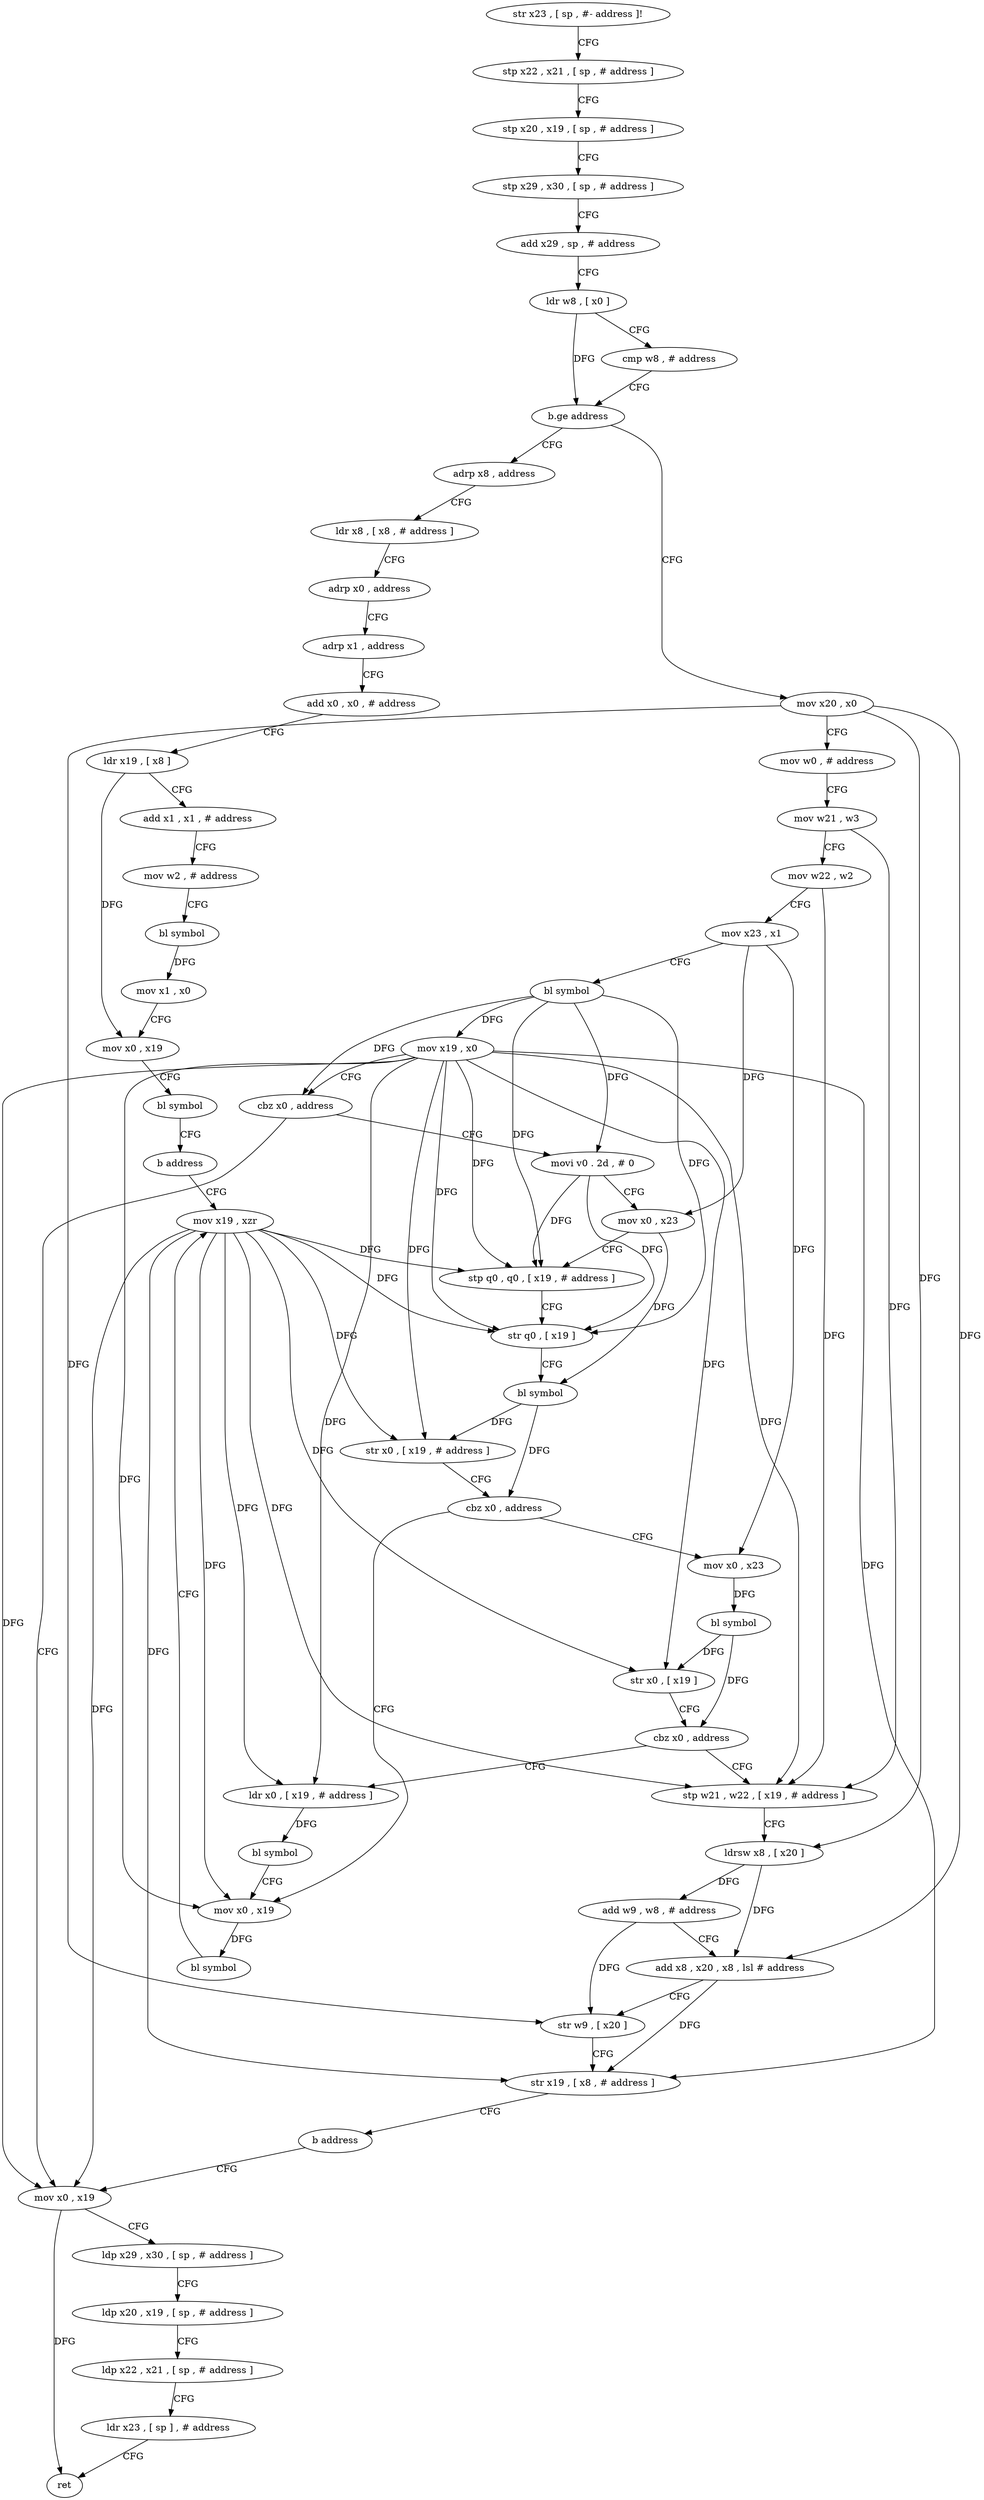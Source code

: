 digraph "func" {
"128920" [label = "str x23 , [ sp , #- address ]!" ]
"128924" [label = "stp x22 , x21 , [ sp , # address ]" ]
"128928" [label = "stp x20 , x19 , [ sp , # address ]" ]
"128932" [label = "stp x29 , x30 , [ sp , # address ]" ]
"128936" [label = "add x29 , sp , # address" ]
"128940" [label = "ldr w8 , [ x0 ]" ]
"128944" [label = "cmp w8 , # address" ]
"128948" [label = "b.ge address" ]
"129100" [label = "adrp x8 , address" ]
"128952" [label = "mov x20 , x0" ]
"129104" [label = "ldr x8 , [ x8 , # address ]" ]
"129108" [label = "adrp x0 , address" ]
"129112" [label = "adrp x1 , address" ]
"129116" [label = "add x0 , x0 , # address" ]
"129120" [label = "ldr x19 , [ x8 ]" ]
"129124" [label = "add x1 , x1 , # address" ]
"129128" [label = "mov w2 , # address" ]
"129132" [label = "bl symbol" ]
"129136" [label = "mov x1 , x0" ]
"129140" [label = "mov x0 , x19" ]
"129144" [label = "bl symbol" ]
"129148" [label = "b address" ]
"129072" [label = "mov x19 , xzr" ]
"128956" [label = "mov w0 , # address" ]
"128960" [label = "mov w21 , w3" ]
"128964" [label = "mov w22 , w2" ]
"128968" [label = "mov x23 , x1" ]
"128972" [label = "bl symbol" ]
"128976" [label = "mov x19 , x0" ]
"128980" [label = "cbz x0 , address" ]
"129076" [label = "mov x0 , x19" ]
"128984" [label = "movi v0 . 2d , # 0" ]
"129080" [label = "ldp x29 , x30 , [ sp , # address ]" ]
"129084" [label = "ldp x20 , x19 , [ sp , # address ]" ]
"129088" [label = "ldp x22 , x21 , [ sp , # address ]" ]
"129092" [label = "ldr x23 , [ sp ] , # address" ]
"129096" [label = "ret" ]
"128988" [label = "mov x0 , x23" ]
"128992" [label = "stp q0 , q0 , [ x19 , # address ]" ]
"128996" [label = "str q0 , [ x19 ]" ]
"129000" [label = "bl symbol" ]
"129004" [label = "str x0 , [ x19 , # address ]" ]
"129008" [label = "cbz x0 , address" ]
"129064" [label = "mov x0 , x19" ]
"129012" [label = "mov x0 , x23" ]
"129068" [label = "bl symbol" ]
"129016" [label = "bl symbol" ]
"129020" [label = "str x0 , [ x19 ]" ]
"129024" [label = "cbz x0 , address" ]
"129056" [label = "ldr x0 , [ x19 , # address ]" ]
"129028" [label = "stp w21 , w22 , [ x19 , # address ]" ]
"129060" [label = "bl symbol" ]
"129032" [label = "ldrsw x8 , [ x20 ]" ]
"129036" [label = "add w9 , w8 , # address" ]
"129040" [label = "add x8 , x20 , x8 , lsl # address" ]
"129044" [label = "str w9 , [ x20 ]" ]
"129048" [label = "str x19 , [ x8 , # address ]" ]
"129052" [label = "b address" ]
"128920" -> "128924" [ label = "CFG" ]
"128924" -> "128928" [ label = "CFG" ]
"128928" -> "128932" [ label = "CFG" ]
"128932" -> "128936" [ label = "CFG" ]
"128936" -> "128940" [ label = "CFG" ]
"128940" -> "128944" [ label = "CFG" ]
"128940" -> "128948" [ label = "DFG" ]
"128944" -> "128948" [ label = "CFG" ]
"128948" -> "129100" [ label = "CFG" ]
"128948" -> "128952" [ label = "CFG" ]
"129100" -> "129104" [ label = "CFG" ]
"128952" -> "128956" [ label = "CFG" ]
"128952" -> "129032" [ label = "DFG" ]
"128952" -> "129040" [ label = "DFG" ]
"128952" -> "129044" [ label = "DFG" ]
"129104" -> "129108" [ label = "CFG" ]
"129108" -> "129112" [ label = "CFG" ]
"129112" -> "129116" [ label = "CFG" ]
"129116" -> "129120" [ label = "CFG" ]
"129120" -> "129124" [ label = "CFG" ]
"129120" -> "129140" [ label = "DFG" ]
"129124" -> "129128" [ label = "CFG" ]
"129128" -> "129132" [ label = "CFG" ]
"129132" -> "129136" [ label = "DFG" ]
"129136" -> "129140" [ label = "CFG" ]
"129140" -> "129144" [ label = "CFG" ]
"129144" -> "129148" [ label = "CFG" ]
"129148" -> "129072" [ label = "CFG" ]
"129072" -> "129076" [ label = "DFG" ]
"129072" -> "128992" [ label = "DFG" ]
"129072" -> "128996" [ label = "DFG" ]
"129072" -> "129004" [ label = "DFG" ]
"129072" -> "129064" [ label = "DFG" ]
"129072" -> "129020" [ label = "DFG" ]
"129072" -> "129056" [ label = "DFG" ]
"129072" -> "129028" [ label = "DFG" ]
"129072" -> "129048" [ label = "DFG" ]
"128956" -> "128960" [ label = "CFG" ]
"128960" -> "128964" [ label = "CFG" ]
"128960" -> "129028" [ label = "DFG" ]
"128964" -> "128968" [ label = "CFG" ]
"128964" -> "129028" [ label = "DFG" ]
"128968" -> "128972" [ label = "CFG" ]
"128968" -> "128988" [ label = "DFG" ]
"128968" -> "129012" [ label = "DFG" ]
"128972" -> "128976" [ label = "DFG" ]
"128972" -> "128980" [ label = "DFG" ]
"128972" -> "128984" [ label = "DFG" ]
"128972" -> "128992" [ label = "DFG" ]
"128972" -> "128996" [ label = "DFG" ]
"128976" -> "128980" [ label = "CFG" ]
"128976" -> "129076" [ label = "DFG" ]
"128976" -> "128992" [ label = "DFG" ]
"128976" -> "128996" [ label = "DFG" ]
"128976" -> "129004" [ label = "DFG" ]
"128976" -> "129064" [ label = "DFG" ]
"128976" -> "129020" [ label = "DFG" ]
"128976" -> "129056" [ label = "DFG" ]
"128976" -> "129028" [ label = "DFG" ]
"128976" -> "129048" [ label = "DFG" ]
"128980" -> "129076" [ label = "CFG" ]
"128980" -> "128984" [ label = "CFG" ]
"129076" -> "129080" [ label = "CFG" ]
"129076" -> "129096" [ label = "DFG" ]
"128984" -> "128988" [ label = "CFG" ]
"128984" -> "128992" [ label = "DFG" ]
"128984" -> "128996" [ label = "DFG" ]
"129080" -> "129084" [ label = "CFG" ]
"129084" -> "129088" [ label = "CFG" ]
"129088" -> "129092" [ label = "CFG" ]
"129092" -> "129096" [ label = "CFG" ]
"128988" -> "128992" [ label = "CFG" ]
"128988" -> "129000" [ label = "DFG" ]
"128992" -> "128996" [ label = "CFG" ]
"128996" -> "129000" [ label = "CFG" ]
"129000" -> "129004" [ label = "DFG" ]
"129000" -> "129008" [ label = "DFG" ]
"129004" -> "129008" [ label = "CFG" ]
"129008" -> "129064" [ label = "CFG" ]
"129008" -> "129012" [ label = "CFG" ]
"129064" -> "129068" [ label = "DFG" ]
"129012" -> "129016" [ label = "DFG" ]
"129068" -> "129072" [ label = "CFG" ]
"129016" -> "129020" [ label = "DFG" ]
"129016" -> "129024" [ label = "DFG" ]
"129020" -> "129024" [ label = "CFG" ]
"129024" -> "129056" [ label = "CFG" ]
"129024" -> "129028" [ label = "CFG" ]
"129056" -> "129060" [ label = "DFG" ]
"129028" -> "129032" [ label = "CFG" ]
"129060" -> "129064" [ label = "CFG" ]
"129032" -> "129036" [ label = "DFG" ]
"129032" -> "129040" [ label = "DFG" ]
"129036" -> "129040" [ label = "CFG" ]
"129036" -> "129044" [ label = "DFG" ]
"129040" -> "129044" [ label = "CFG" ]
"129040" -> "129048" [ label = "DFG" ]
"129044" -> "129048" [ label = "CFG" ]
"129048" -> "129052" [ label = "CFG" ]
"129052" -> "129076" [ label = "CFG" ]
}
